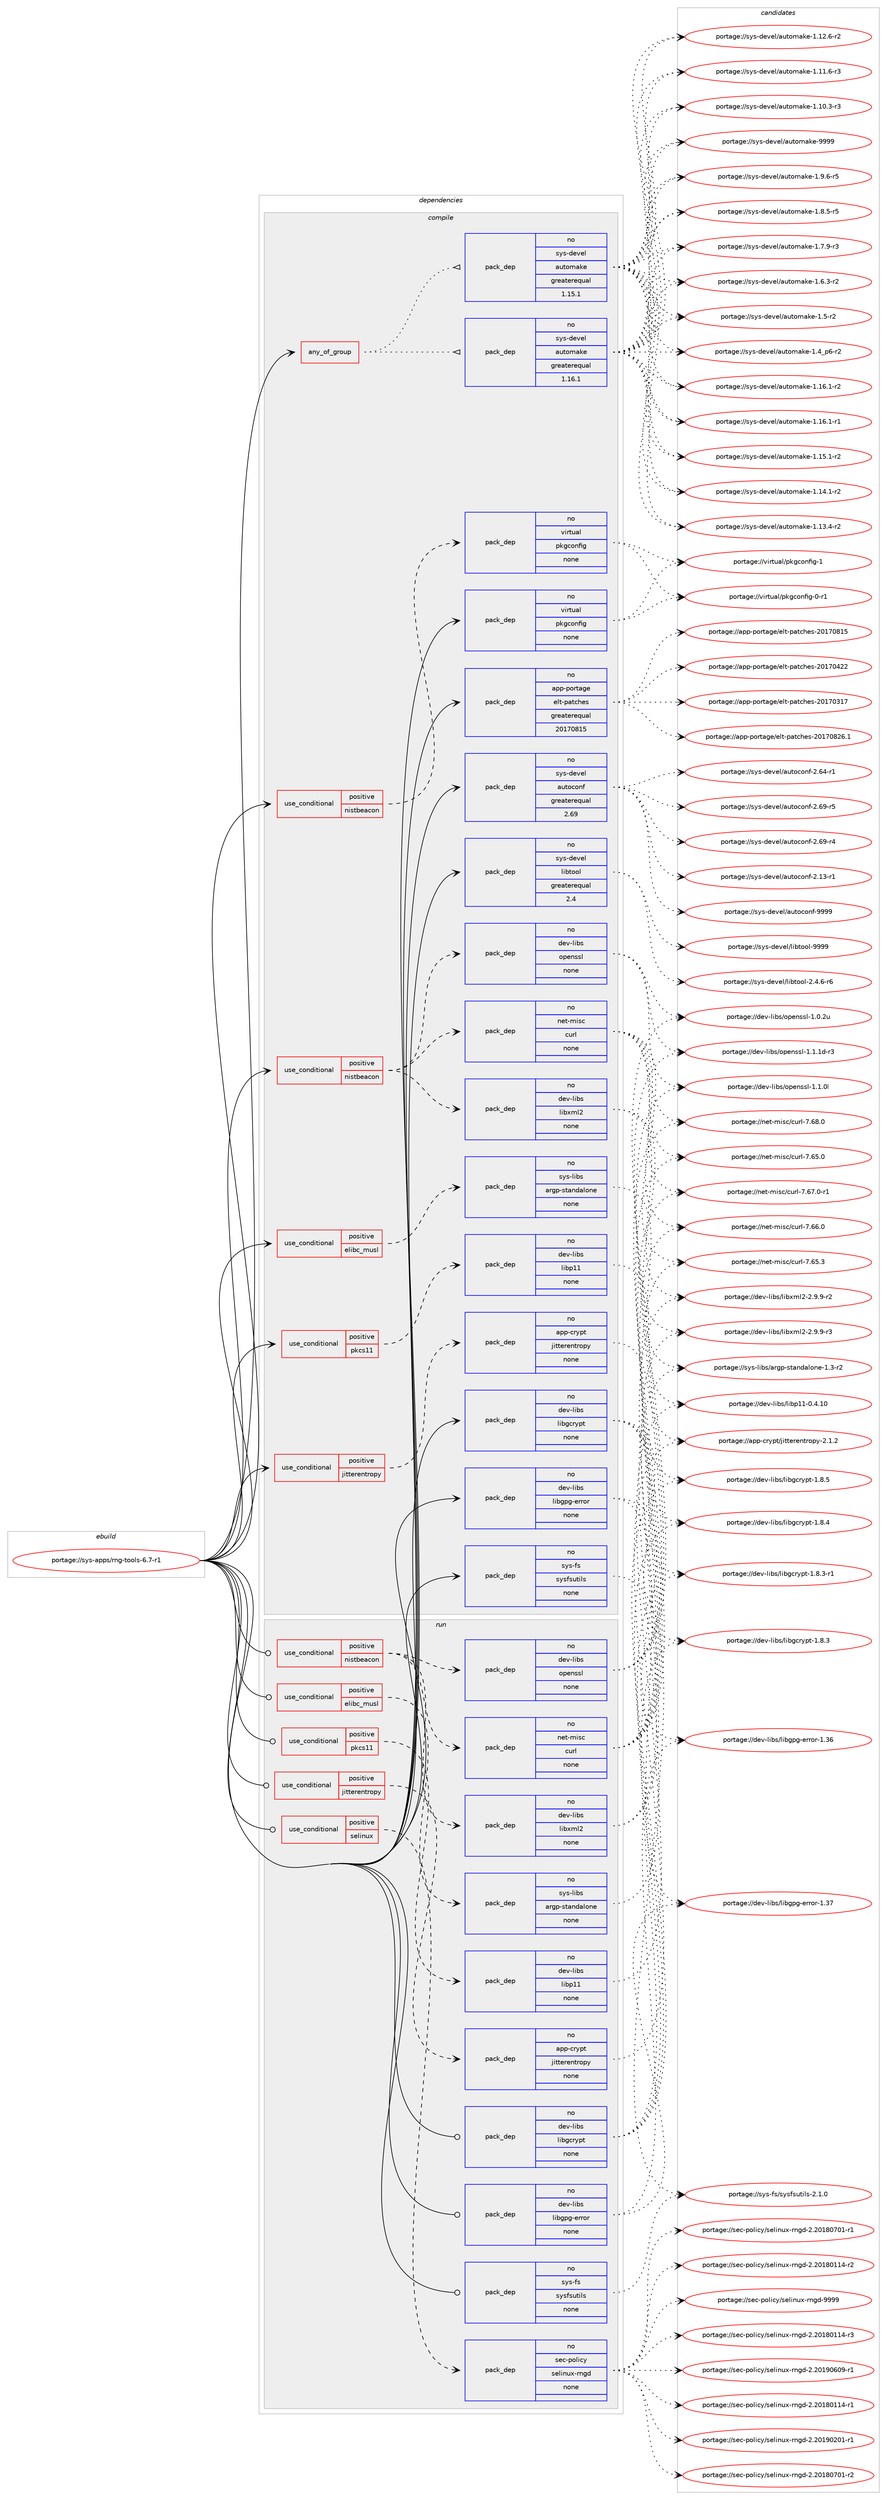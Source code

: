 digraph prolog {

# *************
# Graph options
# *************

newrank=true;
concentrate=true;
compound=true;
graph [rankdir=LR,fontname=Helvetica,fontsize=10,ranksep=1.5];#, ranksep=2.5, nodesep=0.2];
edge  [arrowhead=vee];
node  [fontname=Helvetica,fontsize=10];

# **********
# The ebuild
# **********

subgraph cluster_leftcol {
color=gray;
rank=same;
label=<<i>ebuild</i>>;
id [label="portage://sys-apps/rng-tools-6.7-r1", color=red, width=4, href="../sys-apps/rng-tools-6.7-r1.svg"];
}

# ****************
# The dependencies
# ****************

subgraph cluster_midcol {
color=gray;
label=<<i>dependencies</i>>;
subgraph cluster_compile {
fillcolor="#eeeeee";
style=filled;
label=<<i>compile</i>>;
subgraph any1244 {
dependency64581 [label=<<TABLE BORDER="0" CELLBORDER="1" CELLSPACING="0" CELLPADDING="4"><TR><TD CELLPADDING="10">any_of_group</TD></TR></TABLE>>, shape=none, color=red];subgraph pack49604 {
dependency64582 [label=<<TABLE BORDER="0" CELLBORDER="1" CELLSPACING="0" CELLPADDING="4" WIDTH="220"><TR><TD ROWSPAN="6" CELLPADDING="30">pack_dep</TD></TR><TR><TD WIDTH="110">no</TD></TR><TR><TD>sys-devel</TD></TR><TR><TD>automake</TD></TR><TR><TD>greaterequal</TD></TR><TR><TD>1.16.1</TD></TR></TABLE>>, shape=none, color=blue];
}
dependency64581:e -> dependency64582:w [weight=20,style="dotted",arrowhead="oinv"];
subgraph pack49605 {
dependency64583 [label=<<TABLE BORDER="0" CELLBORDER="1" CELLSPACING="0" CELLPADDING="4" WIDTH="220"><TR><TD ROWSPAN="6" CELLPADDING="30">pack_dep</TD></TR><TR><TD WIDTH="110">no</TD></TR><TR><TD>sys-devel</TD></TR><TR><TD>automake</TD></TR><TR><TD>greaterequal</TD></TR><TR><TD>1.15.1</TD></TR></TABLE>>, shape=none, color=blue];
}
dependency64581:e -> dependency64583:w [weight=20,style="dotted",arrowhead="oinv"];
}
id:e -> dependency64581:w [weight=20,style="solid",arrowhead="vee"];
subgraph cond13654 {
dependency64584 [label=<<TABLE BORDER="0" CELLBORDER="1" CELLSPACING="0" CELLPADDING="4"><TR><TD ROWSPAN="3" CELLPADDING="10">use_conditional</TD></TR><TR><TD>positive</TD></TR><TR><TD>elibc_musl</TD></TR></TABLE>>, shape=none, color=red];
subgraph pack49606 {
dependency64585 [label=<<TABLE BORDER="0" CELLBORDER="1" CELLSPACING="0" CELLPADDING="4" WIDTH="220"><TR><TD ROWSPAN="6" CELLPADDING="30">pack_dep</TD></TR><TR><TD WIDTH="110">no</TD></TR><TR><TD>sys-libs</TD></TR><TR><TD>argp-standalone</TD></TR><TR><TD>none</TD></TR><TR><TD></TD></TR></TABLE>>, shape=none, color=blue];
}
dependency64584:e -> dependency64585:w [weight=20,style="dashed",arrowhead="vee"];
}
id:e -> dependency64584:w [weight=20,style="solid",arrowhead="vee"];
subgraph cond13655 {
dependency64586 [label=<<TABLE BORDER="0" CELLBORDER="1" CELLSPACING="0" CELLPADDING="4"><TR><TD ROWSPAN="3" CELLPADDING="10">use_conditional</TD></TR><TR><TD>positive</TD></TR><TR><TD>jitterentropy</TD></TR></TABLE>>, shape=none, color=red];
subgraph pack49607 {
dependency64587 [label=<<TABLE BORDER="0" CELLBORDER="1" CELLSPACING="0" CELLPADDING="4" WIDTH="220"><TR><TD ROWSPAN="6" CELLPADDING="30">pack_dep</TD></TR><TR><TD WIDTH="110">no</TD></TR><TR><TD>app-crypt</TD></TR><TR><TD>jitterentropy</TD></TR><TR><TD>none</TD></TR><TR><TD></TD></TR></TABLE>>, shape=none, color=blue];
}
dependency64586:e -> dependency64587:w [weight=20,style="dashed",arrowhead="vee"];
}
id:e -> dependency64586:w [weight=20,style="solid",arrowhead="vee"];
subgraph cond13656 {
dependency64588 [label=<<TABLE BORDER="0" CELLBORDER="1" CELLSPACING="0" CELLPADDING="4"><TR><TD ROWSPAN="3" CELLPADDING="10">use_conditional</TD></TR><TR><TD>positive</TD></TR><TR><TD>nistbeacon</TD></TR></TABLE>>, shape=none, color=red];
subgraph pack49608 {
dependency64589 [label=<<TABLE BORDER="0" CELLBORDER="1" CELLSPACING="0" CELLPADDING="4" WIDTH="220"><TR><TD ROWSPAN="6" CELLPADDING="30">pack_dep</TD></TR><TR><TD WIDTH="110">no</TD></TR><TR><TD>net-misc</TD></TR><TR><TD>curl</TD></TR><TR><TD>none</TD></TR><TR><TD></TD></TR></TABLE>>, shape=none, color=blue];
}
dependency64588:e -> dependency64589:w [weight=20,style="dashed",arrowhead="vee"];
subgraph pack49609 {
dependency64590 [label=<<TABLE BORDER="0" CELLBORDER="1" CELLSPACING="0" CELLPADDING="4" WIDTH="220"><TR><TD ROWSPAN="6" CELLPADDING="30">pack_dep</TD></TR><TR><TD WIDTH="110">no</TD></TR><TR><TD>dev-libs</TD></TR><TR><TD>libxml2</TD></TR><TR><TD>none</TD></TR><TR><TD></TD></TR></TABLE>>, shape=none, color=blue];
}
dependency64588:e -> dependency64590:w [weight=20,style="dashed",arrowhead="vee"];
subgraph pack49610 {
dependency64591 [label=<<TABLE BORDER="0" CELLBORDER="1" CELLSPACING="0" CELLPADDING="4" WIDTH="220"><TR><TD ROWSPAN="6" CELLPADDING="30">pack_dep</TD></TR><TR><TD WIDTH="110">no</TD></TR><TR><TD>dev-libs</TD></TR><TR><TD>openssl</TD></TR><TR><TD>none</TD></TR><TR><TD></TD></TR></TABLE>>, shape=none, color=blue];
}
dependency64588:e -> dependency64591:w [weight=20,style="dashed",arrowhead="vee"];
}
id:e -> dependency64588:w [weight=20,style="solid",arrowhead="vee"];
subgraph cond13657 {
dependency64592 [label=<<TABLE BORDER="0" CELLBORDER="1" CELLSPACING="0" CELLPADDING="4"><TR><TD ROWSPAN="3" CELLPADDING="10">use_conditional</TD></TR><TR><TD>positive</TD></TR><TR><TD>nistbeacon</TD></TR></TABLE>>, shape=none, color=red];
subgraph pack49611 {
dependency64593 [label=<<TABLE BORDER="0" CELLBORDER="1" CELLSPACING="0" CELLPADDING="4" WIDTH="220"><TR><TD ROWSPAN="6" CELLPADDING="30">pack_dep</TD></TR><TR><TD WIDTH="110">no</TD></TR><TR><TD>virtual</TD></TR><TR><TD>pkgconfig</TD></TR><TR><TD>none</TD></TR><TR><TD></TD></TR></TABLE>>, shape=none, color=blue];
}
dependency64592:e -> dependency64593:w [weight=20,style="dashed",arrowhead="vee"];
}
id:e -> dependency64592:w [weight=20,style="solid",arrowhead="vee"];
subgraph cond13658 {
dependency64594 [label=<<TABLE BORDER="0" CELLBORDER="1" CELLSPACING="0" CELLPADDING="4"><TR><TD ROWSPAN="3" CELLPADDING="10">use_conditional</TD></TR><TR><TD>positive</TD></TR><TR><TD>pkcs11</TD></TR></TABLE>>, shape=none, color=red];
subgraph pack49612 {
dependency64595 [label=<<TABLE BORDER="0" CELLBORDER="1" CELLSPACING="0" CELLPADDING="4" WIDTH="220"><TR><TD ROWSPAN="6" CELLPADDING="30">pack_dep</TD></TR><TR><TD WIDTH="110">no</TD></TR><TR><TD>dev-libs</TD></TR><TR><TD>libp11</TD></TR><TR><TD>none</TD></TR><TR><TD></TD></TR></TABLE>>, shape=none, color=blue];
}
dependency64594:e -> dependency64595:w [weight=20,style="dashed",arrowhead="vee"];
}
id:e -> dependency64594:w [weight=20,style="solid",arrowhead="vee"];
subgraph pack49613 {
dependency64596 [label=<<TABLE BORDER="0" CELLBORDER="1" CELLSPACING="0" CELLPADDING="4" WIDTH="220"><TR><TD ROWSPAN="6" CELLPADDING="30">pack_dep</TD></TR><TR><TD WIDTH="110">no</TD></TR><TR><TD>app-portage</TD></TR><TR><TD>elt-patches</TD></TR><TR><TD>greaterequal</TD></TR><TR><TD>20170815</TD></TR></TABLE>>, shape=none, color=blue];
}
id:e -> dependency64596:w [weight=20,style="solid",arrowhead="vee"];
subgraph pack49614 {
dependency64597 [label=<<TABLE BORDER="0" CELLBORDER="1" CELLSPACING="0" CELLPADDING="4" WIDTH="220"><TR><TD ROWSPAN="6" CELLPADDING="30">pack_dep</TD></TR><TR><TD WIDTH="110">no</TD></TR><TR><TD>dev-libs</TD></TR><TR><TD>libgcrypt</TD></TR><TR><TD>none</TD></TR><TR><TD></TD></TR></TABLE>>, shape=none, color=blue];
}
id:e -> dependency64597:w [weight=20,style="solid",arrowhead="vee"];
subgraph pack49615 {
dependency64598 [label=<<TABLE BORDER="0" CELLBORDER="1" CELLSPACING="0" CELLPADDING="4" WIDTH="220"><TR><TD ROWSPAN="6" CELLPADDING="30">pack_dep</TD></TR><TR><TD WIDTH="110">no</TD></TR><TR><TD>dev-libs</TD></TR><TR><TD>libgpg-error</TD></TR><TR><TD>none</TD></TR><TR><TD></TD></TR></TABLE>>, shape=none, color=blue];
}
id:e -> dependency64598:w [weight=20,style="solid",arrowhead="vee"];
subgraph pack49616 {
dependency64599 [label=<<TABLE BORDER="0" CELLBORDER="1" CELLSPACING="0" CELLPADDING="4" WIDTH="220"><TR><TD ROWSPAN="6" CELLPADDING="30">pack_dep</TD></TR><TR><TD WIDTH="110">no</TD></TR><TR><TD>sys-devel</TD></TR><TR><TD>autoconf</TD></TR><TR><TD>greaterequal</TD></TR><TR><TD>2.69</TD></TR></TABLE>>, shape=none, color=blue];
}
id:e -> dependency64599:w [weight=20,style="solid",arrowhead="vee"];
subgraph pack49617 {
dependency64600 [label=<<TABLE BORDER="0" CELLBORDER="1" CELLSPACING="0" CELLPADDING="4" WIDTH="220"><TR><TD ROWSPAN="6" CELLPADDING="30">pack_dep</TD></TR><TR><TD WIDTH="110">no</TD></TR><TR><TD>sys-devel</TD></TR><TR><TD>libtool</TD></TR><TR><TD>greaterequal</TD></TR><TR><TD>2.4</TD></TR></TABLE>>, shape=none, color=blue];
}
id:e -> dependency64600:w [weight=20,style="solid",arrowhead="vee"];
subgraph pack49618 {
dependency64601 [label=<<TABLE BORDER="0" CELLBORDER="1" CELLSPACING="0" CELLPADDING="4" WIDTH="220"><TR><TD ROWSPAN="6" CELLPADDING="30">pack_dep</TD></TR><TR><TD WIDTH="110">no</TD></TR><TR><TD>sys-fs</TD></TR><TR><TD>sysfsutils</TD></TR><TR><TD>none</TD></TR><TR><TD></TD></TR></TABLE>>, shape=none, color=blue];
}
id:e -> dependency64601:w [weight=20,style="solid",arrowhead="vee"];
subgraph pack49619 {
dependency64602 [label=<<TABLE BORDER="0" CELLBORDER="1" CELLSPACING="0" CELLPADDING="4" WIDTH="220"><TR><TD ROWSPAN="6" CELLPADDING="30">pack_dep</TD></TR><TR><TD WIDTH="110">no</TD></TR><TR><TD>virtual</TD></TR><TR><TD>pkgconfig</TD></TR><TR><TD>none</TD></TR><TR><TD></TD></TR></TABLE>>, shape=none, color=blue];
}
id:e -> dependency64602:w [weight=20,style="solid",arrowhead="vee"];
}
subgraph cluster_compileandrun {
fillcolor="#eeeeee";
style=filled;
label=<<i>compile and run</i>>;
}
subgraph cluster_run {
fillcolor="#eeeeee";
style=filled;
label=<<i>run</i>>;
subgraph cond13659 {
dependency64603 [label=<<TABLE BORDER="0" CELLBORDER="1" CELLSPACING="0" CELLPADDING="4"><TR><TD ROWSPAN="3" CELLPADDING="10">use_conditional</TD></TR><TR><TD>positive</TD></TR><TR><TD>elibc_musl</TD></TR></TABLE>>, shape=none, color=red];
subgraph pack49620 {
dependency64604 [label=<<TABLE BORDER="0" CELLBORDER="1" CELLSPACING="0" CELLPADDING="4" WIDTH="220"><TR><TD ROWSPAN="6" CELLPADDING="30">pack_dep</TD></TR><TR><TD WIDTH="110">no</TD></TR><TR><TD>sys-libs</TD></TR><TR><TD>argp-standalone</TD></TR><TR><TD>none</TD></TR><TR><TD></TD></TR></TABLE>>, shape=none, color=blue];
}
dependency64603:e -> dependency64604:w [weight=20,style="dashed",arrowhead="vee"];
}
id:e -> dependency64603:w [weight=20,style="solid",arrowhead="odot"];
subgraph cond13660 {
dependency64605 [label=<<TABLE BORDER="0" CELLBORDER="1" CELLSPACING="0" CELLPADDING="4"><TR><TD ROWSPAN="3" CELLPADDING="10">use_conditional</TD></TR><TR><TD>positive</TD></TR><TR><TD>jitterentropy</TD></TR></TABLE>>, shape=none, color=red];
subgraph pack49621 {
dependency64606 [label=<<TABLE BORDER="0" CELLBORDER="1" CELLSPACING="0" CELLPADDING="4" WIDTH="220"><TR><TD ROWSPAN="6" CELLPADDING="30">pack_dep</TD></TR><TR><TD WIDTH="110">no</TD></TR><TR><TD>app-crypt</TD></TR><TR><TD>jitterentropy</TD></TR><TR><TD>none</TD></TR><TR><TD></TD></TR></TABLE>>, shape=none, color=blue];
}
dependency64605:e -> dependency64606:w [weight=20,style="dashed",arrowhead="vee"];
}
id:e -> dependency64605:w [weight=20,style="solid",arrowhead="odot"];
subgraph cond13661 {
dependency64607 [label=<<TABLE BORDER="0" CELLBORDER="1" CELLSPACING="0" CELLPADDING="4"><TR><TD ROWSPAN="3" CELLPADDING="10">use_conditional</TD></TR><TR><TD>positive</TD></TR><TR><TD>nistbeacon</TD></TR></TABLE>>, shape=none, color=red];
subgraph pack49622 {
dependency64608 [label=<<TABLE BORDER="0" CELLBORDER="1" CELLSPACING="0" CELLPADDING="4" WIDTH="220"><TR><TD ROWSPAN="6" CELLPADDING="30">pack_dep</TD></TR><TR><TD WIDTH="110">no</TD></TR><TR><TD>net-misc</TD></TR><TR><TD>curl</TD></TR><TR><TD>none</TD></TR><TR><TD></TD></TR></TABLE>>, shape=none, color=blue];
}
dependency64607:e -> dependency64608:w [weight=20,style="dashed",arrowhead="vee"];
subgraph pack49623 {
dependency64609 [label=<<TABLE BORDER="0" CELLBORDER="1" CELLSPACING="0" CELLPADDING="4" WIDTH="220"><TR><TD ROWSPAN="6" CELLPADDING="30">pack_dep</TD></TR><TR><TD WIDTH="110">no</TD></TR><TR><TD>dev-libs</TD></TR><TR><TD>libxml2</TD></TR><TR><TD>none</TD></TR><TR><TD></TD></TR></TABLE>>, shape=none, color=blue];
}
dependency64607:e -> dependency64609:w [weight=20,style="dashed",arrowhead="vee"];
subgraph pack49624 {
dependency64610 [label=<<TABLE BORDER="0" CELLBORDER="1" CELLSPACING="0" CELLPADDING="4" WIDTH="220"><TR><TD ROWSPAN="6" CELLPADDING="30">pack_dep</TD></TR><TR><TD WIDTH="110">no</TD></TR><TR><TD>dev-libs</TD></TR><TR><TD>openssl</TD></TR><TR><TD>none</TD></TR><TR><TD></TD></TR></TABLE>>, shape=none, color=blue];
}
dependency64607:e -> dependency64610:w [weight=20,style="dashed",arrowhead="vee"];
}
id:e -> dependency64607:w [weight=20,style="solid",arrowhead="odot"];
subgraph cond13662 {
dependency64611 [label=<<TABLE BORDER="0" CELLBORDER="1" CELLSPACING="0" CELLPADDING="4"><TR><TD ROWSPAN="3" CELLPADDING="10">use_conditional</TD></TR><TR><TD>positive</TD></TR><TR><TD>pkcs11</TD></TR></TABLE>>, shape=none, color=red];
subgraph pack49625 {
dependency64612 [label=<<TABLE BORDER="0" CELLBORDER="1" CELLSPACING="0" CELLPADDING="4" WIDTH="220"><TR><TD ROWSPAN="6" CELLPADDING="30">pack_dep</TD></TR><TR><TD WIDTH="110">no</TD></TR><TR><TD>dev-libs</TD></TR><TR><TD>libp11</TD></TR><TR><TD>none</TD></TR><TR><TD></TD></TR></TABLE>>, shape=none, color=blue];
}
dependency64611:e -> dependency64612:w [weight=20,style="dashed",arrowhead="vee"];
}
id:e -> dependency64611:w [weight=20,style="solid",arrowhead="odot"];
subgraph cond13663 {
dependency64613 [label=<<TABLE BORDER="0" CELLBORDER="1" CELLSPACING="0" CELLPADDING="4"><TR><TD ROWSPAN="3" CELLPADDING="10">use_conditional</TD></TR><TR><TD>positive</TD></TR><TR><TD>selinux</TD></TR></TABLE>>, shape=none, color=red];
subgraph pack49626 {
dependency64614 [label=<<TABLE BORDER="0" CELLBORDER="1" CELLSPACING="0" CELLPADDING="4" WIDTH="220"><TR><TD ROWSPAN="6" CELLPADDING="30">pack_dep</TD></TR><TR><TD WIDTH="110">no</TD></TR><TR><TD>sec-policy</TD></TR><TR><TD>selinux-rngd</TD></TR><TR><TD>none</TD></TR><TR><TD></TD></TR></TABLE>>, shape=none, color=blue];
}
dependency64613:e -> dependency64614:w [weight=20,style="dashed",arrowhead="vee"];
}
id:e -> dependency64613:w [weight=20,style="solid",arrowhead="odot"];
subgraph pack49627 {
dependency64615 [label=<<TABLE BORDER="0" CELLBORDER="1" CELLSPACING="0" CELLPADDING="4" WIDTH="220"><TR><TD ROWSPAN="6" CELLPADDING="30">pack_dep</TD></TR><TR><TD WIDTH="110">no</TD></TR><TR><TD>dev-libs</TD></TR><TR><TD>libgcrypt</TD></TR><TR><TD>none</TD></TR><TR><TD></TD></TR></TABLE>>, shape=none, color=blue];
}
id:e -> dependency64615:w [weight=20,style="solid",arrowhead="odot"];
subgraph pack49628 {
dependency64616 [label=<<TABLE BORDER="0" CELLBORDER="1" CELLSPACING="0" CELLPADDING="4" WIDTH="220"><TR><TD ROWSPAN="6" CELLPADDING="30">pack_dep</TD></TR><TR><TD WIDTH="110">no</TD></TR><TR><TD>dev-libs</TD></TR><TR><TD>libgpg-error</TD></TR><TR><TD>none</TD></TR><TR><TD></TD></TR></TABLE>>, shape=none, color=blue];
}
id:e -> dependency64616:w [weight=20,style="solid",arrowhead="odot"];
subgraph pack49629 {
dependency64617 [label=<<TABLE BORDER="0" CELLBORDER="1" CELLSPACING="0" CELLPADDING="4" WIDTH="220"><TR><TD ROWSPAN="6" CELLPADDING="30">pack_dep</TD></TR><TR><TD WIDTH="110">no</TD></TR><TR><TD>sys-fs</TD></TR><TR><TD>sysfsutils</TD></TR><TR><TD>none</TD></TR><TR><TD></TD></TR></TABLE>>, shape=none, color=blue];
}
id:e -> dependency64617:w [weight=20,style="solid",arrowhead="odot"];
}
}

# **************
# The candidates
# **************

subgraph cluster_choices {
rank=same;
color=gray;
label=<<i>candidates</i>>;

subgraph choice49604 {
color=black;
nodesep=1;
choice115121115451001011181011084797117116111109971071014557575757 [label="portage://sys-devel/automake-9999", color=red, width=4,href="../sys-devel/automake-9999.svg"];
choice115121115451001011181011084797117116111109971071014549465746544511453 [label="portage://sys-devel/automake-1.9.6-r5", color=red, width=4,href="../sys-devel/automake-1.9.6-r5.svg"];
choice115121115451001011181011084797117116111109971071014549465646534511453 [label="portage://sys-devel/automake-1.8.5-r5", color=red, width=4,href="../sys-devel/automake-1.8.5-r5.svg"];
choice115121115451001011181011084797117116111109971071014549465546574511451 [label="portage://sys-devel/automake-1.7.9-r3", color=red, width=4,href="../sys-devel/automake-1.7.9-r3.svg"];
choice115121115451001011181011084797117116111109971071014549465446514511450 [label="portage://sys-devel/automake-1.6.3-r2", color=red, width=4,href="../sys-devel/automake-1.6.3-r2.svg"];
choice11512111545100101118101108479711711611110997107101454946534511450 [label="portage://sys-devel/automake-1.5-r2", color=red, width=4,href="../sys-devel/automake-1.5-r2.svg"];
choice115121115451001011181011084797117116111109971071014549465295112544511450 [label="portage://sys-devel/automake-1.4_p6-r2", color=red, width=4,href="../sys-devel/automake-1.4_p6-r2.svg"];
choice11512111545100101118101108479711711611110997107101454946495446494511450 [label="portage://sys-devel/automake-1.16.1-r2", color=red, width=4,href="../sys-devel/automake-1.16.1-r2.svg"];
choice11512111545100101118101108479711711611110997107101454946495446494511449 [label="portage://sys-devel/automake-1.16.1-r1", color=red, width=4,href="../sys-devel/automake-1.16.1-r1.svg"];
choice11512111545100101118101108479711711611110997107101454946495346494511450 [label="portage://sys-devel/automake-1.15.1-r2", color=red, width=4,href="../sys-devel/automake-1.15.1-r2.svg"];
choice11512111545100101118101108479711711611110997107101454946495246494511450 [label="portage://sys-devel/automake-1.14.1-r2", color=red, width=4,href="../sys-devel/automake-1.14.1-r2.svg"];
choice11512111545100101118101108479711711611110997107101454946495146524511450 [label="portage://sys-devel/automake-1.13.4-r2", color=red, width=4,href="../sys-devel/automake-1.13.4-r2.svg"];
choice11512111545100101118101108479711711611110997107101454946495046544511450 [label="portage://sys-devel/automake-1.12.6-r2", color=red, width=4,href="../sys-devel/automake-1.12.6-r2.svg"];
choice11512111545100101118101108479711711611110997107101454946494946544511451 [label="portage://sys-devel/automake-1.11.6-r3", color=red, width=4,href="../sys-devel/automake-1.11.6-r3.svg"];
choice11512111545100101118101108479711711611110997107101454946494846514511451 [label="portage://sys-devel/automake-1.10.3-r3", color=red, width=4,href="../sys-devel/automake-1.10.3-r3.svg"];
dependency64582:e -> choice115121115451001011181011084797117116111109971071014557575757:w [style=dotted,weight="100"];
dependency64582:e -> choice115121115451001011181011084797117116111109971071014549465746544511453:w [style=dotted,weight="100"];
dependency64582:e -> choice115121115451001011181011084797117116111109971071014549465646534511453:w [style=dotted,weight="100"];
dependency64582:e -> choice115121115451001011181011084797117116111109971071014549465546574511451:w [style=dotted,weight="100"];
dependency64582:e -> choice115121115451001011181011084797117116111109971071014549465446514511450:w [style=dotted,weight="100"];
dependency64582:e -> choice11512111545100101118101108479711711611110997107101454946534511450:w [style=dotted,weight="100"];
dependency64582:e -> choice115121115451001011181011084797117116111109971071014549465295112544511450:w [style=dotted,weight="100"];
dependency64582:e -> choice11512111545100101118101108479711711611110997107101454946495446494511450:w [style=dotted,weight="100"];
dependency64582:e -> choice11512111545100101118101108479711711611110997107101454946495446494511449:w [style=dotted,weight="100"];
dependency64582:e -> choice11512111545100101118101108479711711611110997107101454946495346494511450:w [style=dotted,weight="100"];
dependency64582:e -> choice11512111545100101118101108479711711611110997107101454946495246494511450:w [style=dotted,weight="100"];
dependency64582:e -> choice11512111545100101118101108479711711611110997107101454946495146524511450:w [style=dotted,weight="100"];
dependency64582:e -> choice11512111545100101118101108479711711611110997107101454946495046544511450:w [style=dotted,weight="100"];
dependency64582:e -> choice11512111545100101118101108479711711611110997107101454946494946544511451:w [style=dotted,weight="100"];
dependency64582:e -> choice11512111545100101118101108479711711611110997107101454946494846514511451:w [style=dotted,weight="100"];
}
subgraph choice49605 {
color=black;
nodesep=1;
choice115121115451001011181011084797117116111109971071014557575757 [label="portage://sys-devel/automake-9999", color=red, width=4,href="../sys-devel/automake-9999.svg"];
choice115121115451001011181011084797117116111109971071014549465746544511453 [label="portage://sys-devel/automake-1.9.6-r5", color=red, width=4,href="../sys-devel/automake-1.9.6-r5.svg"];
choice115121115451001011181011084797117116111109971071014549465646534511453 [label="portage://sys-devel/automake-1.8.5-r5", color=red, width=4,href="../sys-devel/automake-1.8.5-r5.svg"];
choice115121115451001011181011084797117116111109971071014549465546574511451 [label="portage://sys-devel/automake-1.7.9-r3", color=red, width=4,href="../sys-devel/automake-1.7.9-r3.svg"];
choice115121115451001011181011084797117116111109971071014549465446514511450 [label="portage://sys-devel/automake-1.6.3-r2", color=red, width=4,href="../sys-devel/automake-1.6.3-r2.svg"];
choice11512111545100101118101108479711711611110997107101454946534511450 [label="portage://sys-devel/automake-1.5-r2", color=red, width=4,href="../sys-devel/automake-1.5-r2.svg"];
choice115121115451001011181011084797117116111109971071014549465295112544511450 [label="portage://sys-devel/automake-1.4_p6-r2", color=red, width=4,href="../sys-devel/automake-1.4_p6-r2.svg"];
choice11512111545100101118101108479711711611110997107101454946495446494511450 [label="portage://sys-devel/automake-1.16.1-r2", color=red, width=4,href="../sys-devel/automake-1.16.1-r2.svg"];
choice11512111545100101118101108479711711611110997107101454946495446494511449 [label="portage://sys-devel/automake-1.16.1-r1", color=red, width=4,href="../sys-devel/automake-1.16.1-r1.svg"];
choice11512111545100101118101108479711711611110997107101454946495346494511450 [label="portage://sys-devel/automake-1.15.1-r2", color=red, width=4,href="../sys-devel/automake-1.15.1-r2.svg"];
choice11512111545100101118101108479711711611110997107101454946495246494511450 [label="portage://sys-devel/automake-1.14.1-r2", color=red, width=4,href="../sys-devel/automake-1.14.1-r2.svg"];
choice11512111545100101118101108479711711611110997107101454946495146524511450 [label="portage://sys-devel/automake-1.13.4-r2", color=red, width=4,href="../sys-devel/automake-1.13.4-r2.svg"];
choice11512111545100101118101108479711711611110997107101454946495046544511450 [label="portage://sys-devel/automake-1.12.6-r2", color=red, width=4,href="../sys-devel/automake-1.12.6-r2.svg"];
choice11512111545100101118101108479711711611110997107101454946494946544511451 [label="portage://sys-devel/automake-1.11.6-r3", color=red, width=4,href="../sys-devel/automake-1.11.6-r3.svg"];
choice11512111545100101118101108479711711611110997107101454946494846514511451 [label="portage://sys-devel/automake-1.10.3-r3", color=red, width=4,href="../sys-devel/automake-1.10.3-r3.svg"];
dependency64583:e -> choice115121115451001011181011084797117116111109971071014557575757:w [style=dotted,weight="100"];
dependency64583:e -> choice115121115451001011181011084797117116111109971071014549465746544511453:w [style=dotted,weight="100"];
dependency64583:e -> choice115121115451001011181011084797117116111109971071014549465646534511453:w [style=dotted,weight="100"];
dependency64583:e -> choice115121115451001011181011084797117116111109971071014549465546574511451:w [style=dotted,weight="100"];
dependency64583:e -> choice115121115451001011181011084797117116111109971071014549465446514511450:w [style=dotted,weight="100"];
dependency64583:e -> choice11512111545100101118101108479711711611110997107101454946534511450:w [style=dotted,weight="100"];
dependency64583:e -> choice115121115451001011181011084797117116111109971071014549465295112544511450:w [style=dotted,weight="100"];
dependency64583:e -> choice11512111545100101118101108479711711611110997107101454946495446494511450:w [style=dotted,weight="100"];
dependency64583:e -> choice11512111545100101118101108479711711611110997107101454946495446494511449:w [style=dotted,weight="100"];
dependency64583:e -> choice11512111545100101118101108479711711611110997107101454946495346494511450:w [style=dotted,weight="100"];
dependency64583:e -> choice11512111545100101118101108479711711611110997107101454946495246494511450:w [style=dotted,weight="100"];
dependency64583:e -> choice11512111545100101118101108479711711611110997107101454946495146524511450:w [style=dotted,weight="100"];
dependency64583:e -> choice11512111545100101118101108479711711611110997107101454946495046544511450:w [style=dotted,weight="100"];
dependency64583:e -> choice11512111545100101118101108479711711611110997107101454946494946544511451:w [style=dotted,weight="100"];
dependency64583:e -> choice11512111545100101118101108479711711611110997107101454946494846514511451:w [style=dotted,weight="100"];
}
subgraph choice49606 {
color=black;
nodesep=1;
choice11512111545108105981154797114103112451151169711010097108111110101454946514511450 [label="portage://sys-libs/argp-standalone-1.3-r2", color=red, width=4,href="../sys-libs/argp-standalone-1.3-r2.svg"];
dependency64585:e -> choice11512111545108105981154797114103112451151169711010097108111110101454946514511450:w [style=dotted,weight="100"];
}
subgraph choice49607 {
color=black;
nodesep=1;
choice97112112459911412111211647106105116116101114101110116114111112121455046494650 [label="portage://app-crypt/jitterentropy-2.1.2", color=red, width=4,href="../app-crypt/jitterentropy-2.1.2.svg"];
dependency64587:e -> choice97112112459911412111211647106105116116101114101110116114111112121455046494650:w [style=dotted,weight="100"];
}
subgraph choice49608 {
color=black;
nodesep=1;
choice1101011164510910511599479911711410845554654564648 [label="portage://net-misc/curl-7.68.0", color=red, width=4,href="../net-misc/curl-7.68.0.svg"];
choice11010111645109105115994799117114108455546545546484511449 [label="portage://net-misc/curl-7.67.0-r1", color=red, width=4,href="../net-misc/curl-7.67.0-r1.svg"];
choice1101011164510910511599479911711410845554654544648 [label="portage://net-misc/curl-7.66.0", color=red, width=4,href="../net-misc/curl-7.66.0.svg"];
choice1101011164510910511599479911711410845554654534651 [label="portage://net-misc/curl-7.65.3", color=red, width=4,href="../net-misc/curl-7.65.3.svg"];
choice1101011164510910511599479911711410845554654534648 [label="portage://net-misc/curl-7.65.0", color=red, width=4,href="../net-misc/curl-7.65.0.svg"];
dependency64589:e -> choice1101011164510910511599479911711410845554654564648:w [style=dotted,weight="100"];
dependency64589:e -> choice11010111645109105115994799117114108455546545546484511449:w [style=dotted,weight="100"];
dependency64589:e -> choice1101011164510910511599479911711410845554654544648:w [style=dotted,weight="100"];
dependency64589:e -> choice1101011164510910511599479911711410845554654534651:w [style=dotted,weight="100"];
dependency64589:e -> choice1101011164510910511599479911711410845554654534648:w [style=dotted,weight="100"];
}
subgraph choice49609 {
color=black;
nodesep=1;
choice10010111845108105981154710810598120109108504550465746574511451 [label="portage://dev-libs/libxml2-2.9.9-r3", color=red, width=4,href="../dev-libs/libxml2-2.9.9-r3.svg"];
choice10010111845108105981154710810598120109108504550465746574511450 [label="portage://dev-libs/libxml2-2.9.9-r2", color=red, width=4,href="../dev-libs/libxml2-2.9.9-r2.svg"];
dependency64590:e -> choice10010111845108105981154710810598120109108504550465746574511451:w [style=dotted,weight="100"];
dependency64590:e -> choice10010111845108105981154710810598120109108504550465746574511450:w [style=dotted,weight="100"];
}
subgraph choice49610 {
color=black;
nodesep=1;
choice1001011184510810598115471111121011101151151084549464946491004511451 [label="portage://dev-libs/openssl-1.1.1d-r3", color=red, width=4,href="../dev-libs/openssl-1.1.1d-r3.svg"];
choice100101118451081059811547111112101110115115108454946494648108 [label="portage://dev-libs/openssl-1.1.0l", color=red, width=4,href="../dev-libs/openssl-1.1.0l.svg"];
choice100101118451081059811547111112101110115115108454946484650117 [label="portage://dev-libs/openssl-1.0.2u", color=red, width=4,href="../dev-libs/openssl-1.0.2u.svg"];
dependency64591:e -> choice1001011184510810598115471111121011101151151084549464946491004511451:w [style=dotted,weight="100"];
dependency64591:e -> choice100101118451081059811547111112101110115115108454946494648108:w [style=dotted,weight="100"];
dependency64591:e -> choice100101118451081059811547111112101110115115108454946484650117:w [style=dotted,weight="100"];
}
subgraph choice49611 {
color=black;
nodesep=1;
choice1181051141161179710847112107103991111101021051034549 [label="portage://virtual/pkgconfig-1", color=red, width=4,href="../virtual/pkgconfig-1.svg"];
choice11810511411611797108471121071039911111010210510345484511449 [label="portage://virtual/pkgconfig-0-r1", color=red, width=4,href="../virtual/pkgconfig-0-r1.svg"];
dependency64593:e -> choice1181051141161179710847112107103991111101021051034549:w [style=dotted,weight="100"];
dependency64593:e -> choice11810511411611797108471121071039911111010210510345484511449:w [style=dotted,weight="100"];
}
subgraph choice49612 {
color=black;
nodesep=1;
choice10010111845108105981154710810598112494945484652464948 [label="portage://dev-libs/libp11-0.4.10", color=red, width=4,href="../dev-libs/libp11-0.4.10.svg"];
dependency64595:e -> choice10010111845108105981154710810598112494945484652464948:w [style=dotted,weight="100"];
}
subgraph choice49613 {
color=black;
nodesep=1;
choice971121124511211111411697103101471011081164511297116991041011154550484955485650544649 [label="portage://app-portage/elt-patches-20170826.1", color=red, width=4,href="../app-portage/elt-patches-20170826.1.svg"];
choice97112112451121111141169710310147101108116451129711699104101115455048495548564953 [label="portage://app-portage/elt-patches-20170815", color=red, width=4,href="../app-portage/elt-patches-20170815.svg"];
choice97112112451121111141169710310147101108116451129711699104101115455048495548525050 [label="portage://app-portage/elt-patches-20170422", color=red, width=4,href="../app-portage/elt-patches-20170422.svg"];
choice97112112451121111141169710310147101108116451129711699104101115455048495548514955 [label="portage://app-portage/elt-patches-20170317", color=red, width=4,href="../app-portage/elt-patches-20170317.svg"];
dependency64596:e -> choice971121124511211111411697103101471011081164511297116991041011154550484955485650544649:w [style=dotted,weight="100"];
dependency64596:e -> choice97112112451121111141169710310147101108116451129711699104101115455048495548564953:w [style=dotted,weight="100"];
dependency64596:e -> choice97112112451121111141169710310147101108116451129711699104101115455048495548525050:w [style=dotted,weight="100"];
dependency64596:e -> choice97112112451121111141169710310147101108116451129711699104101115455048495548514955:w [style=dotted,weight="100"];
}
subgraph choice49614 {
color=black;
nodesep=1;
choice1001011184510810598115471081059810399114121112116454946564653 [label="portage://dev-libs/libgcrypt-1.8.5", color=red, width=4,href="../dev-libs/libgcrypt-1.8.5.svg"];
choice1001011184510810598115471081059810399114121112116454946564652 [label="portage://dev-libs/libgcrypt-1.8.4", color=red, width=4,href="../dev-libs/libgcrypt-1.8.4.svg"];
choice10010111845108105981154710810598103991141211121164549465646514511449 [label="portage://dev-libs/libgcrypt-1.8.3-r1", color=red, width=4,href="../dev-libs/libgcrypt-1.8.3-r1.svg"];
choice1001011184510810598115471081059810399114121112116454946564651 [label="portage://dev-libs/libgcrypt-1.8.3", color=red, width=4,href="../dev-libs/libgcrypt-1.8.3.svg"];
dependency64597:e -> choice1001011184510810598115471081059810399114121112116454946564653:w [style=dotted,weight="100"];
dependency64597:e -> choice1001011184510810598115471081059810399114121112116454946564652:w [style=dotted,weight="100"];
dependency64597:e -> choice10010111845108105981154710810598103991141211121164549465646514511449:w [style=dotted,weight="100"];
dependency64597:e -> choice1001011184510810598115471081059810399114121112116454946564651:w [style=dotted,weight="100"];
}
subgraph choice49615 {
color=black;
nodesep=1;
choice10010111845108105981154710810598103112103451011141141111144549465155 [label="portage://dev-libs/libgpg-error-1.37", color=red, width=4,href="../dev-libs/libgpg-error-1.37.svg"];
choice10010111845108105981154710810598103112103451011141141111144549465154 [label="portage://dev-libs/libgpg-error-1.36", color=red, width=4,href="../dev-libs/libgpg-error-1.36.svg"];
dependency64598:e -> choice10010111845108105981154710810598103112103451011141141111144549465155:w [style=dotted,weight="100"];
dependency64598:e -> choice10010111845108105981154710810598103112103451011141141111144549465154:w [style=dotted,weight="100"];
}
subgraph choice49616 {
color=black;
nodesep=1;
choice115121115451001011181011084797117116111991111101024557575757 [label="portage://sys-devel/autoconf-9999", color=red, width=4,href="../sys-devel/autoconf-9999.svg"];
choice1151211154510010111810110847971171161119911111010245504654574511453 [label="portage://sys-devel/autoconf-2.69-r5", color=red, width=4,href="../sys-devel/autoconf-2.69-r5.svg"];
choice1151211154510010111810110847971171161119911111010245504654574511452 [label="portage://sys-devel/autoconf-2.69-r4", color=red, width=4,href="../sys-devel/autoconf-2.69-r4.svg"];
choice1151211154510010111810110847971171161119911111010245504654524511449 [label="portage://sys-devel/autoconf-2.64-r1", color=red, width=4,href="../sys-devel/autoconf-2.64-r1.svg"];
choice1151211154510010111810110847971171161119911111010245504649514511449 [label="portage://sys-devel/autoconf-2.13-r1", color=red, width=4,href="../sys-devel/autoconf-2.13-r1.svg"];
dependency64599:e -> choice115121115451001011181011084797117116111991111101024557575757:w [style=dotted,weight="100"];
dependency64599:e -> choice1151211154510010111810110847971171161119911111010245504654574511453:w [style=dotted,weight="100"];
dependency64599:e -> choice1151211154510010111810110847971171161119911111010245504654574511452:w [style=dotted,weight="100"];
dependency64599:e -> choice1151211154510010111810110847971171161119911111010245504654524511449:w [style=dotted,weight="100"];
dependency64599:e -> choice1151211154510010111810110847971171161119911111010245504649514511449:w [style=dotted,weight="100"];
}
subgraph choice49617 {
color=black;
nodesep=1;
choice1151211154510010111810110847108105981161111111084557575757 [label="portage://sys-devel/libtool-9999", color=red, width=4,href="../sys-devel/libtool-9999.svg"];
choice1151211154510010111810110847108105981161111111084550465246544511454 [label="portage://sys-devel/libtool-2.4.6-r6", color=red, width=4,href="../sys-devel/libtool-2.4.6-r6.svg"];
dependency64600:e -> choice1151211154510010111810110847108105981161111111084557575757:w [style=dotted,weight="100"];
dependency64600:e -> choice1151211154510010111810110847108105981161111111084550465246544511454:w [style=dotted,weight="100"];
}
subgraph choice49618 {
color=black;
nodesep=1;
choice1151211154510211547115121115102115117116105108115455046494648 [label="portage://sys-fs/sysfsutils-2.1.0", color=red, width=4,href="../sys-fs/sysfsutils-2.1.0.svg"];
dependency64601:e -> choice1151211154510211547115121115102115117116105108115455046494648:w [style=dotted,weight="100"];
}
subgraph choice49619 {
color=black;
nodesep=1;
choice1181051141161179710847112107103991111101021051034549 [label="portage://virtual/pkgconfig-1", color=red, width=4,href="../virtual/pkgconfig-1.svg"];
choice11810511411611797108471121071039911111010210510345484511449 [label="portage://virtual/pkgconfig-0-r1", color=red, width=4,href="../virtual/pkgconfig-0-r1.svg"];
dependency64602:e -> choice1181051141161179710847112107103991111101021051034549:w [style=dotted,weight="100"];
dependency64602:e -> choice11810511411611797108471121071039911111010210510345484511449:w [style=dotted,weight="100"];
}
subgraph choice49620 {
color=black;
nodesep=1;
choice11512111545108105981154797114103112451151169711010097108111110101454946514511450 [label="portage://sys-libs/argp-standalone-1.3-r2", color=red, width=4,href="../sys-libs/argp-standalone-1.3-r2.svg"];
dependency64604:e -> choice11512111545108105981154797114103112451151169711010097108111110101454946514511450:w [style=dotted,weight="100"];
}
subgraph choice49621 {
color=black;
nodesep=1;
choice97112112459911412111211647106105116116101114101110116114111112121455046494650 [label="portage://app-crypt/jitterentropy-2.1.2", color=red, width=4,href="../app-crypt/jitterentropy-2.1.2.svg"];
dependency64606:e -> choice97112112459911412111211647106105116116101114101110116114111112121455046494650:w [style=dotted,weight="100"];
}
subgraph choice49622 {
color=black;
nodesep=1;
choice1101011164510910511599479911711410845554654564648 [label="portage://net-misc/curl-7.68.0", color=red, width=4,href="../net-misc/curl-7.68.0.svg"];
choice11010111645109105115994799117114108455546545546484511449 [label="portage://net-misc/curl-7.67.0-r1", color=red, width=4,href="../net-misc/curl-7.67.0-r1.svg"];
choice1101011164510910511599479911711410845554654544648 [label="portage://net-misc/curl-7.66.0", color=red, width=4,href="../net-misc/curl-7.66.0.svg"];
choice1101011164510910511599479911711410845554654534651 [label="portage://net-misc/curl-7.65.3", color=red, width=4,href="../net-misc/curl-7.65.3.svg"];
choice1101011164510910511599479911711410845554654534648 [label="portage://net-misc/curl-7.65.0", color=red, width=4,href="../net-misc/curl-7.65.0.svg"];
dependency64608:e -> choice1101011164510910511599479911711410845554654564648:w [style=dotted,weight="100"];
dependency64608:e -> choice11010111645109105115994799117114108455546545546484511449:w [style=dotted,weight="100"];
dependency64608:e -> choice1101011164510910511599479911711410845554654544648:w [style=dotted,weight="100"];
dependency64608:e -> choice1101011164510910511599479911711410845554654534651:w [style=dotted,weight="100"];
dependency64608:e -> choice1101011164510910511599479911711410845554654534648:w [style=dotted,weight="100"];
}
subgraph choice49623 {
color=black;
nodesep=1;
choice10010111845108105981154710810598120109108504550465746574511451 [label="portage://dev-libs/libxml2-2.9.9-r3", color=red, width=4,href="../dev-libs/libxml2-2.9.9-r3.svg"];
choice10010111845108105981154710810598120109108504550465746574511450 [label="portage://dev-libs/libxml2-2.9.9-r2", color=red, width=4,href="../dev-libs/libxml2-2.9.9-r2.svg"];
dependency64609:e -> choice10010111845108105981154710810598120109108504550465746574511451:w [style=dotted,weight="100"];
dependency64609:e -> choice10010111845108105981154710810598120109108504550465746574511450:w [style=dotted,weight="100"];
}
subgraph choice49624 {
color=black;
nodesep=1;
choice1001011184510810598115471111121011101151151084549464946491004511451 [label="portage://dev-libs/openssl-1.1.1d-r3", color=red, width=4,href="../dev-libs/openssl-1.1.1d-r3.svg"];
choice100101118451081059811547111112101110115115108454946494648108 [label="portage://dev-libs/openssl-1.1.0l", color=red, width=4,href="../dev-libs/openssl-1.1.0l.svg"];
choice100101118451081059811547111112101110115115108454946484650117 [label="portage://dev-libs/openssl-1.0.2u", color=red, width=4,href="../dev-libs/openssl-1.0.2u.svg"];
dependency64610:e -> choice1001011184510810598115471111121011101151151084549464946491004511451:w [style=dotted,weight="100"];
dependency64610:e -> choice100101118451081059811547111112101110115115108454946494648108:w [style=dotted,weight="100"];
dependency64610:e -> choice100101118451081059811547111112101110115115108454946484650117:w [style=dotted,weight="100"];
}
subgraph choice49625 {
color=black;
nodesep=1;
choice10010111845108105981154710810598112494945484652464948 [label="portage://dev-libs/libp11-0.4.10", color=red, width=4,href="../dev-libs/libp11-0.4.10.svg"];
dependency64612:e -> choice10010111845108105981154710810598112494945484652464948:w [style=dotted,weight="100"];
}
subgraph choice49626 {
color=black;
nodesep=1;
choice11510199451121111081059912147115101108105110117120451141101031004557575757 [label="portage://sec-policy/selinux-rngd-9999", color=red, width=4,href="../sec-policy/selinux-rngd-9999.svg"];
choice115101994511211110810599121471151011081051101171204511411010310045504650484957485448574511449 [label="portage://sec-policy/selinux-rngd-2.20190609-r1", color=red, width=4,href="../sec-policy/selinux-rngd-2.20190609-r1.svg"];
choice115101994511211110810599121471151011081051101171204511411010310045504650484957485048494511449 [label="portage://sec-policy/selinux-rngd-2.20190201-r1", color=red, width=4,href="../sec-policy/selinux-rngd-2.20190201-r1.svg"];
choice115101994511211110810599121471151011081051101171204511411010310045504650484956485548494511450 [label="portage://sec-policy/selinux-rngd-2.20180701-r2", color=red, width=4,href="../sec-policy/selinux-rngd-2.20180701-r2.svg"];
choice115101994511211110810599121471151011081051101171204511411010310045504650484956485548494511449 [label="portage://sec-policy/selinux-rngd-2.20180701-r1", color=red, width=4,href="../sec-policy/selinux-rngd-2.20180701-r1.svg"];
choice115101994511211110810599121471151011081051101171204511411010310045504650484956484949524511451 [label="portage://sec-policy/selinux-rngd-2.20180114-r3", color=red, width=4,href="../sec-policy/selinux-rngd-2.20180114-r3.svg"];
choice115101994511211110810599121471151011081051101171204511411010310045504650484956484949524511450 [label="portage://sec-policy/selinux-rngd-2.20180114-r2", color=red, width=4,href="../sec-policy/selinux-rngd-2.20180114-r2.svg"];
choice115101994511211110810599121471151011081051101171204511411010310045504650484956484949524511449 [label="portage://sec-policy/selinux-rngd-2.20180114-r1", color=red, width=4,href="../sec-policy/selinux-rngd-2.20180114-r1.svg"];
dependency64614:e -> choice11510199451121111081059912147115101108105110117120451141101031004557575757:w [style=dotted,weight="100"];
dependency64614:e -> choice115101994511211110810599121471151011081051101171204511411010310045504650484957485448574511449:w [style=dotted,weight="100"];
dependency64614:e -> choice115101994511211110810599121471151011081051101171204511411010310045504650484957485048494511449:w [style=dotted,weight="100"];
dependency64614:e -> choice115101994511211110810599121471151011081051101171204511411010310045504650484956485548494511450:w [style=dotted,weight="100"];
dependency64614:e -> choice115101994511211110810599121471151011081051101171204511411010310045504650484956485548494511449:w [style=dotted,weight="100"];
dependency64614:e -> choice115101994511211110810599121471151011081051101171204511411010310045504650484956484949524511451:w [style=dotted,weight="100"];
dependency64614:e -> choice115101994511211110810599121471151011081051101171204511411010310045504650484956484949524511450:w [style=dotted,weight="100"];
dependency64614:e -> choice115101994511211110810599121471151011081051101171204511411010310045504650484956484949524511449:w [style=dotted,weight="100"];
}
subgraph choice49627 {
color=black;
nodesep=1;
choice1001011184510810598115471081059810399114121112116454946564653 [label="portage://dev-libs/libgcrypt-1.8.5", color=red, width=4,href="../dev-libs/libgcrypt-1.8.5.svg"];
choice1001011184510810598115471081059810399114121112116454946564652 [label="portage://dev-libs/libgcrypt-1.8.4", color=red, width=4,href="../dev-libs/libgcrypt-1.8.4.svg"];
choice10010111845108105981154710810598103991141211121164549465646514511449 [label="portage://dev-libs/libgcrypt-1.8.3-r1", color=red, width=4,href="../dev-libs/libgcrypt-1.8.3-r1.svg"];
choice1001011184510810598115471081059810399114121112116454946564651 [label="portage://dev-libs/libgcrypt-1.8.3", color=red, width=4,href="../dev-libs/libgcrypt-1.8.3.svg"];
dependency64615:e -> choice1001011184510810598115471081059810399114121112116454946564653:w [style=dotted,weight="100"];
dependency64615:e -> choice1001011184510810598115471081059810399114121112116454946564652:w [style=dotted,weight="100"];
dependency64615:e -> choice10010111845108105981154710810598103991141211121164549465646514511449:w [style=dotted,weight="100"];
dependency64615:e -> choice1001011184510810598115471081059810399114121112116454946564651:w [style=dotted,weight="100"];
}
subgraph choice49628 {
color=black;
nodesep=1;
choice10010111845108105981154710810598103112103451011141141111144549465155 [label="portage://dev-libs/libgpg-error-1.37", color=red, width=4,href="../dev-libs/libgpg-error-1.37.svg"];
choice10010111845108105981154710810598103112103451011141141111144549465154 [label="portage://dev-libs/libgpg-error-1.36", color=red, width=4,href="../dev-libs/libgpg-error-1.36.svg"];
dependency64616:e -> choice10010111845108105981154710810598103112103451011141141111144549465155:w [style=dotted,weight="100"];
dependency64616:e -> choice10010111845108105981154710810598103112103451011141141111144549465154:w [style=dotted,weight="100"];
}
subgraph choice49629 {
color=black;
nodesep=1;
choice1151211154510211547115121115102115117116105108115455046494648 [label="portage://sys-fs/sysfsutils-2.1.0", color=red, width=4,href="../sys-fs/sysfsutils-2.1.0.svg"];
dependency64617:e -> choice1151211154510211547115121115102115117116105108115455046494648:w [style=dotted,weight="100"];
}
}

}

